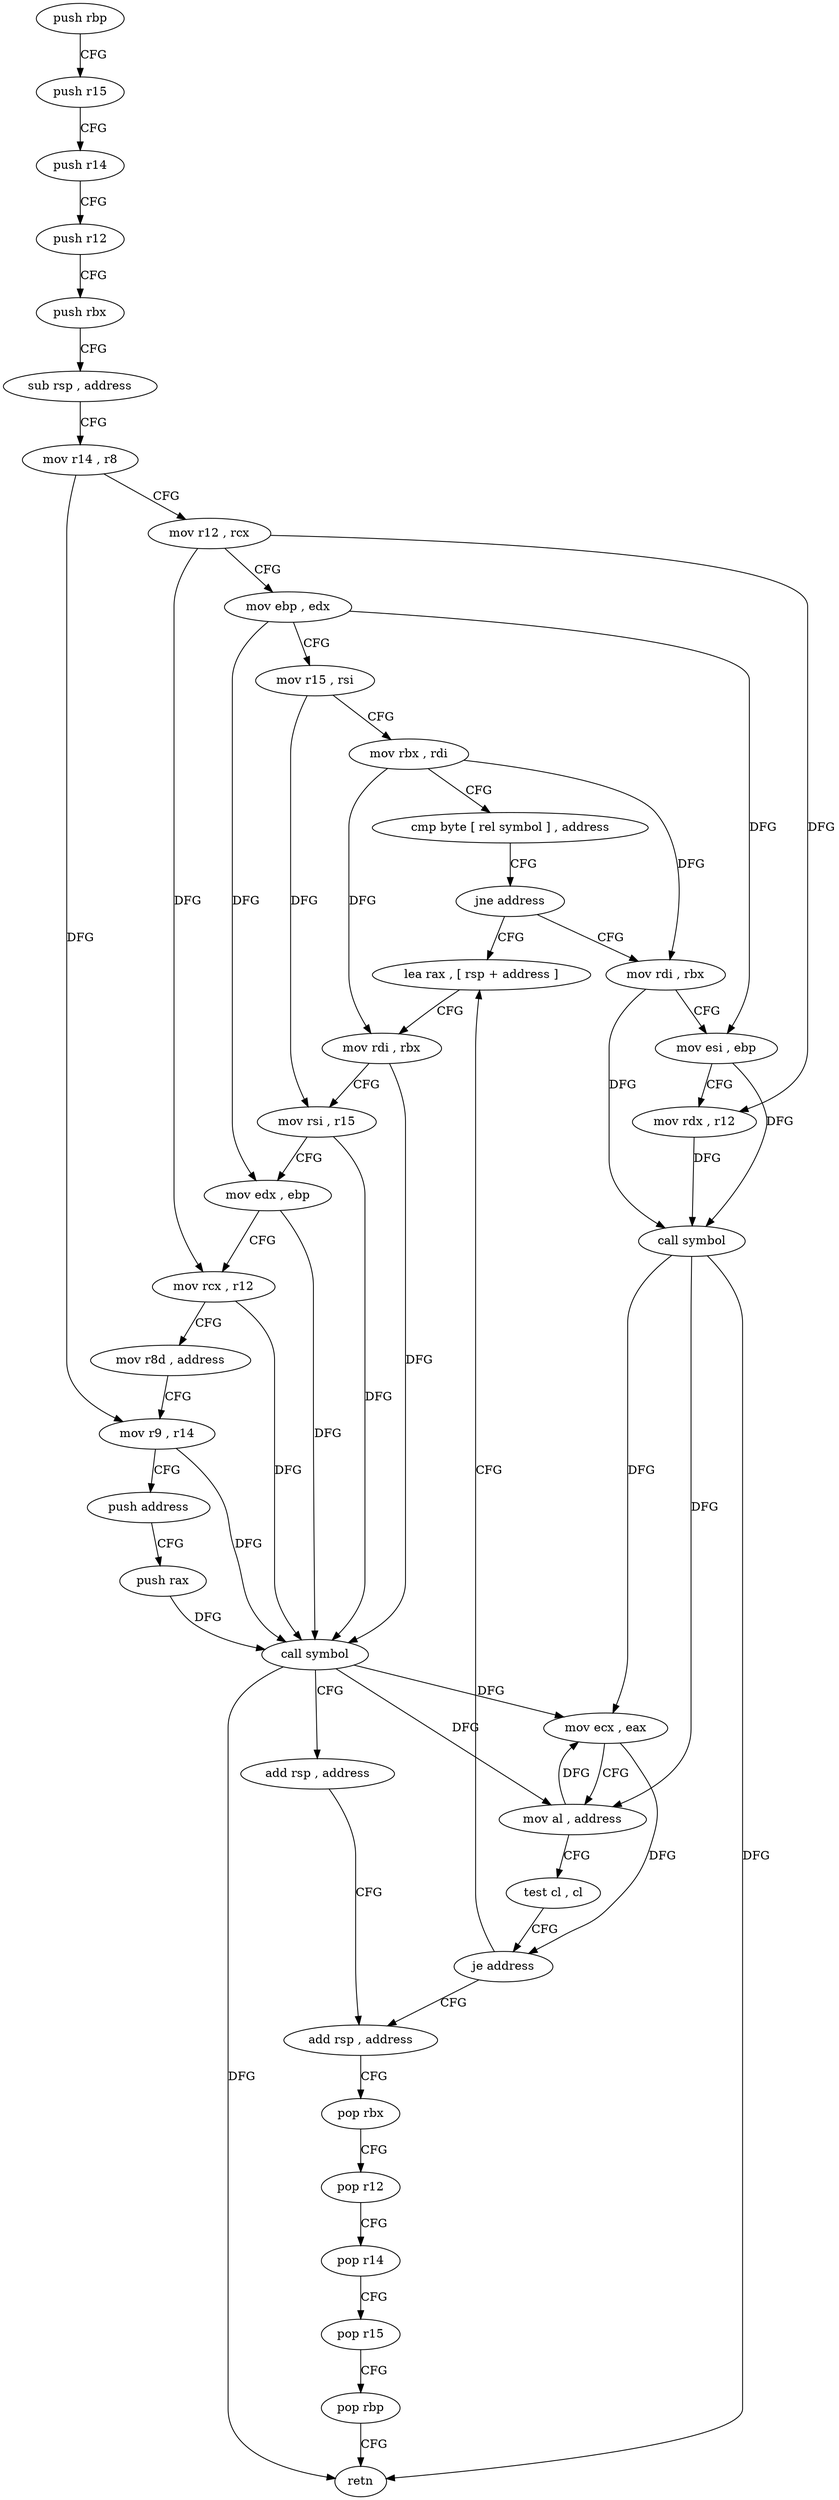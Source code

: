 digraph "func" {
"4210656" [label = "push rbp" ]
"4210657" [label = "push r15" ]
"4210659" [label = "push r14" ]
"4210661" [label = "push r12" ]
"4210663" [label = "push rbx" ]
"4210664" [label = "sub rsp , address" ]
"4210668" [label = "mov r14 , r8" ]
"4210671" [label = "mov r12 , rcx" ]
"4210674" [label = "mov ebp , edx" ]
"4210676" [label = "mov r15 , rsi" ]
"4210679" [label = "mov rbx , rdi" ]
"4210682" [label = "cmp byte [ rel symbol ] , address" ]
"4210689" [label = "jne address" ]
"4210712" [label = "lea rax , [ rsp + address ]" ]
"4210691" [label = "mov rdi , rbx" ]
"4210717" [label = "mov rdi , rbx" ]
"4210720" [label = "mov rsi , r15" ]
"4210723" [label = "mov edx , ebp" ]
"4210725" [label = "mov rcx , r12" ]
"4210728" [label = "mov r8d , address" ]
"4210734" [label = "mov r9 , r14" ]
"4210737" [label = "push address" ]
"4210739" [label = "push rax" ]
"4210740" [label = "call symbol" ]
"4210745" [label = "add rsp , address" ]
"4210749" [label = "add rsp , address" ]
"4210694" [label = "mov esi , ebp" ]
"4210696" [label = "mov rdx , r12" ]
"4210699" [label = "call symbol" ]
"4210704" [label = "mov ecx , eax" ]
"4210706" [label = "mov al , address" ]
"4210708" [label = "test cl , cl" ]
"4210710" [label = "je address" ]
"4210753" [label = "pop rbx" ]
"4210754" [label = "pop r12" ]
"4210756" [label = "pop r14" ]
"4210758" [label = "pop r15" ]
"4210760" [label = "pop rbp" ]
"4210761" [label = "retn" ]
"4210656" -> "4210657" [ label = "CFG" ]
"4210657" -> "4210659" [ label = "CFG" ]
"4210659" -> "4210661" [ label = "CFG" ]
"4210661" -> "4210663" [ label = "CFG" ]
"4210663" -> "4210664" [ label = "CFG" ]
"4210664" -> "4210668" [ label = "CFG" ]
"4210668" -> "4210671" [ label = "CFG" ]
"4210668" -> "4210734" [ label = "DFG" ]
"4210671" -> "4210674" [ label = "CFG" ]
"4210671" -> "4210725" [ label = "DFG" ]
"4210671" -> "4210696" [ label = "DFG" ]
"4210674" -> "4210676" [ label = "CFG" ]
"4210674" -> "4210723" [ label = "DFG" ]
"4210674" -> "4210694" [ label = "DFG" ]
"4210676" -> "4210679" [ label = "CFG" ]
"4210676" -> "4210720" [ label = "DFG" ]
"4210679" -> "4210682" [ label = "CFG" ]
"4210679" -> "4210717" [ label = "DFG" ]
"4210679" -> "4210691" [ label = "DFG" ]
"4210682" -> "4210689" [ label = "CFG" ]
"4210689" -> "4210712" [ label = "CFG" ]
"4210689" -> "4210691" [ label = "CFG" ]
"4210712" -> "4210717" [ label = "CFG" ]
"4210691" -> "4210694" [ label = "CFG" ]
"4210691" -> "4210699" [ label = "DFG" ]
"4210717" -> "4210720" [ label = "CFG" ]
"4210717" -> "4210740" [ label = "DFG" ]
"4210720" -> "4210723" [ label = "CFG" ]
"4210720" -> "4210740" [ label = "DFG" ]
"4210723" -> "4210725" [ label = "CFG" ]
"4210723" -> "4210740" [ label = "DFG" ]
"4210725" -> "4210728" [ label = "CFG" ]
"4210725" -> "4210740" [ label = "DFG" ]
"4210728" -> "4210734" [ label = "CFG" ]
"4210734" -> "4210737" [ label = "CFG" ]
"4210734" -> "4210740" [ label = "DFG" ]
"4210737" -> "4210739" [ label = "CFG" ]
"4210739" -> "4210740" [ label = "DFG" ]
"4210740" -> "4210745" [ label = "CFG" ]
"4210740" -> "4210704" [ label = "DFG" ]
"4210740" -> "4210706" [ label = "DFG" ]
"4210740" -> "4210761" [ label = "DFG" ]
"4210745" -> "4210749" [ label = "CFG" ]
"4210749" -> "4210753" [ label = "CFG" ]
"4210694" -> "4210696" [ label = "CFG" ]
"4210694" -> "4210699" [ label = "DFG" ]
"4210696" -> "4210699" [ label = "DFG" ]
"4210699" -> "4210704" [ label = "DFG" ]
"4210699" -> "4210706" [ label = "DFG" ]
"4210699" -> "4210761" [ label = "DFG" ]
"4210704" -> "4210706" [ label = "CFG" ]
"4210704" -> "4210710" [ label = "DFG" ]
"4210706" -> "4210708" [ label = "CFG" ]
"4210706" -> "4210704" [ label = "DFG" ]
"4210708" -> "4210710" [ label = "CFG" ]
"4210710" -> "4210749" [ label = "CFG" ]
"4210710" -> "4210712" [ label = "CFG" ]
"4210753" -> "4210754" [ label = "CFG" ]
"4210754" -> "4210756" [ label = "CFG" ]
"4210756" -> "4210758" [ label = "CFG" ]
"4210758" -> "4210760" [ label = "CFG" ]
"4210760" -> "4210761" [ label = "CFG" ]
}
